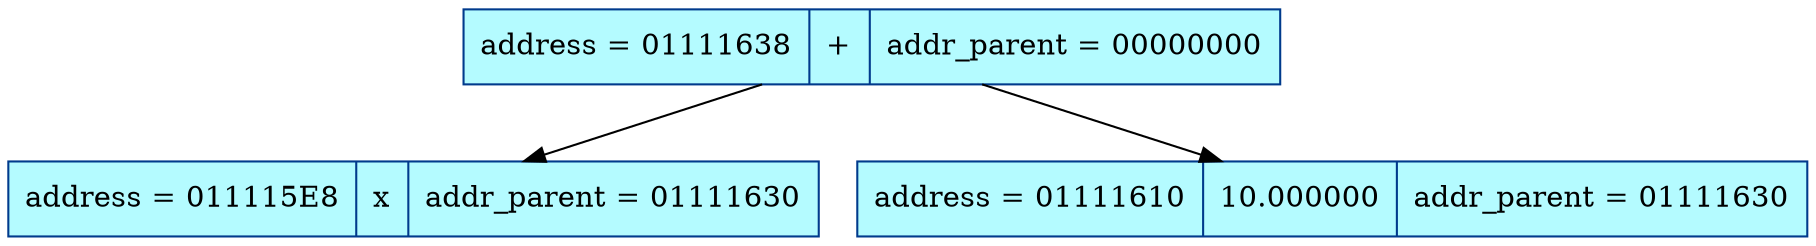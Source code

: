 digraph structs {
rankdir=HR;
node[color= "#003A8C",style="filled", fillcolor="#B4FBFF", fontsize=14];
edge[color="black", weight = 9,fontsize=14];
el_01111638 [shape=record, label= "address = 01111638|+ | addr_parent = 00000000"];
el_011115E8 [shape=record, label= "address = 011115E8|x| addr_parent = 01111630"];
el_01111610 [shape=record, label= "address = 01111610|10.000000| addr_parent = 01111630"];
el_01111638->el_011115E8;
el_01111638->el_01111610;

}